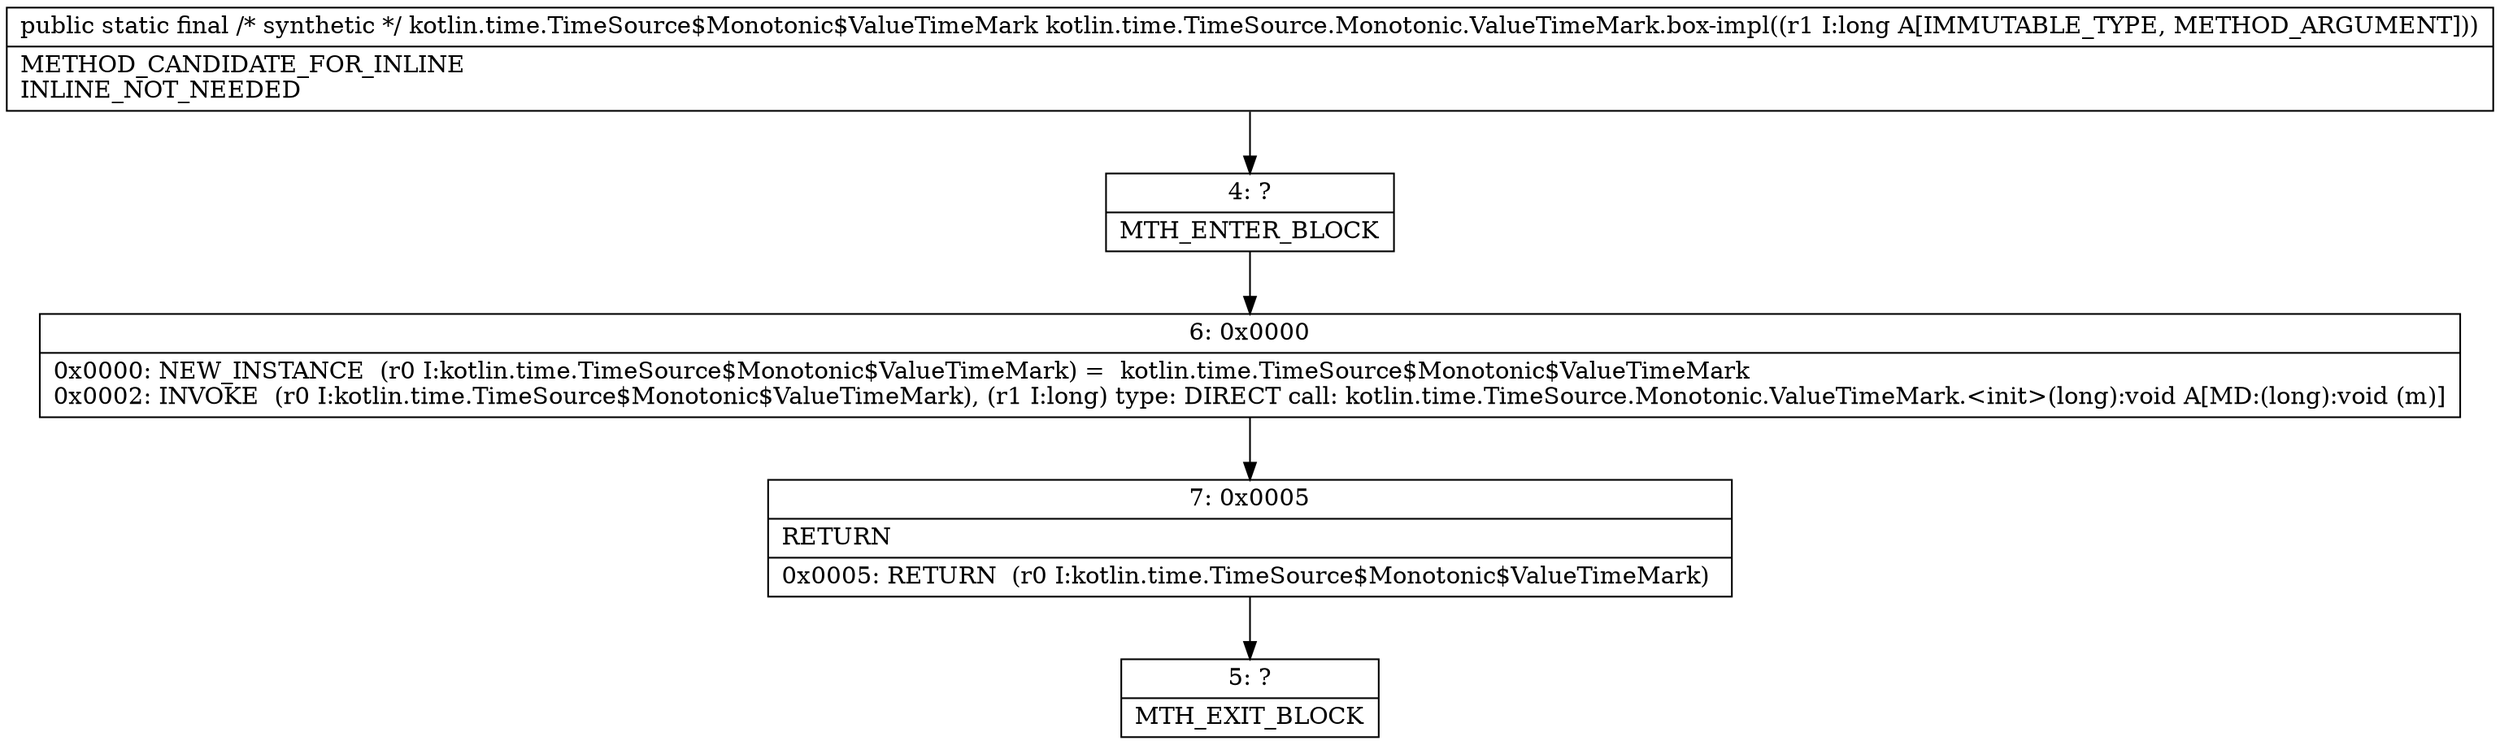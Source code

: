 digraph "CFG forkotlin.time.TimeSource.Monotonic.ValueTimeMark.box\-impl(J)Lkotlin\/time\/TimeSource$Monotonic$ValueTimeMark;" {
Node_4 [shape=record,label="{4\:\ ?|MTH_ENTER_BLOCK\l}"];
Node_6 [shape=record,label="{6\:\ 0x0000|0x0000: NEW_INSTANCE  (r0 I:kotlin.time.TimeSource$Monotonic$ValueTimeMark) =  kotlin.time.TimeSource$Monotonic$ValueTimeMark \l0x0002: INVOKE  (r0 I:kotlin.time.TimeSource$Monotonic$ValueTimeMark), (r1 I:long) type: DIRECT call: kotlin.time.TimeSource.Monotonic.ValueTimeMark.\<init\>(long):void A[MD:(long):void (m)]\l}"];
Node_7 [shape=record,label="{7\:\ 0x0005|RETURN\l|0x0005: RETURN  (r0 I:kotlin.time.TimeSource$Monotonic$ValueTimeMark) \l}"];
Node_5 [shape=record,label="{5\:\ ?|MTH_EXIT_BLOCK\l}"];
MethodNode[shape=record,label="{public static final \/* synthetic *\/ kotlin.time.TimeSource$Monotonic$ValueTimeMark kotlin.time.TimeSource.Monotonic.ValueTimeMark.box\-impl((r1 I:long A[IMMUTABLE_TYPE, METHOD_ARGUMENT]))  | METHOD_CANDIDATE_FOR_INLINE\lINLINE_NOT_NEEDED\l}"];
MethodNode -> Node_4;Node_4 -> Node_6;
Node_6 -> Node_7;
Node_7 -> Node_5;
}

